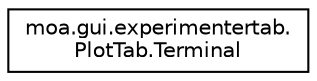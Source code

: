 digraph "Graphical Class Hierarchy"
{
 // LATEX_PDF_SIZE
  edge [fontname="Helvetica",fontsize="10",labelfontname="Helvetica",labelfontsize="10"];
  node [fontname="Helvetica",fontsize="10",shape=record];
  rankdir="LR";
  Node0 [label="moa.gui.experimentertab.\lPlotTab.Terminal",height=0.2,width=0.4,color="black", fillcolor="white", style="filled",URL="$enummoa_1_1gui_1_1experimentertab_1_1_plot_tab_1_1_terminal.html",tooltip=" "];
}
